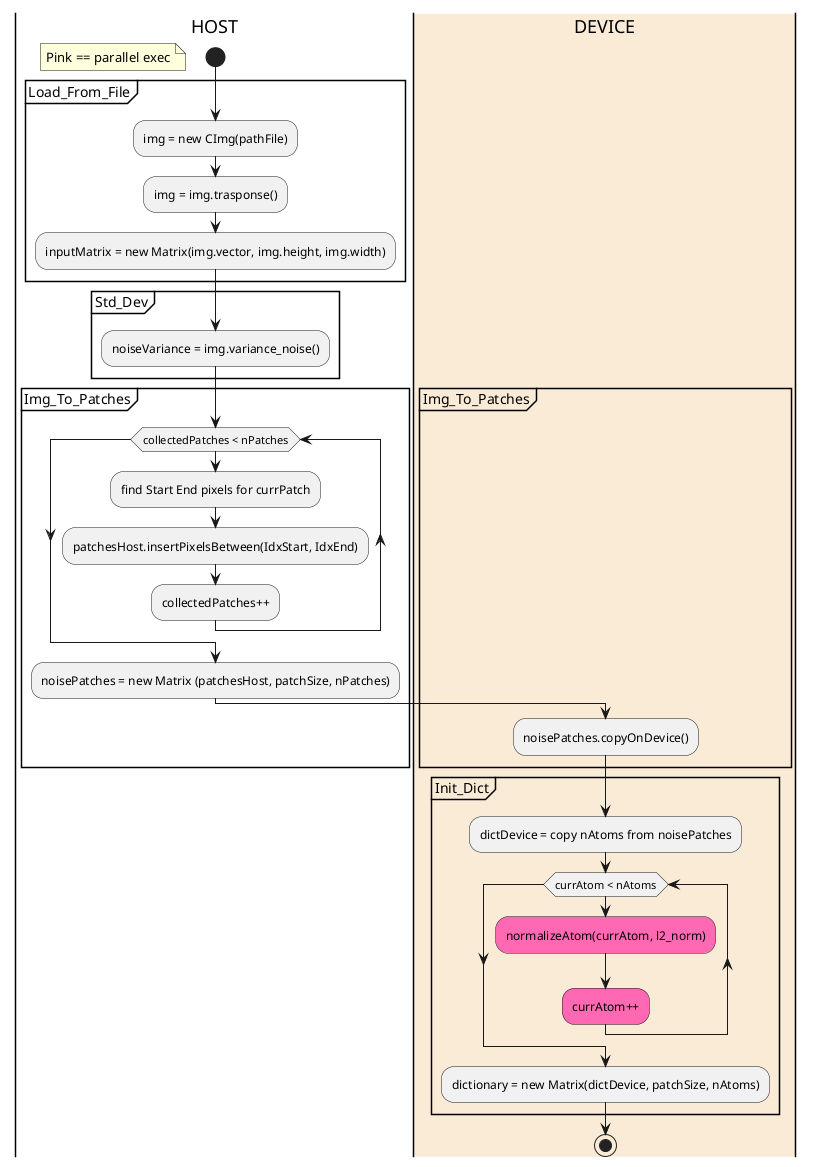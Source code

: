@startuml InitializationDiagram
|HOST|
start
floating note: Pink == parallel exec

partition Load_From_File {
    :img = new CImg(pathFile);
    :img = img.trasponse();
    :inputMatrix = new Matrix(img.vector, img.height, img.width); 
}

partition Std_Dev {
    :noiseVariance = img.variance_noise();
}
partition Img_To_Patches {
    while (collectedPatches < nPatches)
        :find Start End pixels for currPatch;
        :patchesHost.insertPixelsBetween(IdxStart, IdxEnd);
        :collectedPatches++;
    endwhile
    :noisePatches = new Matrix (patchesHost, patchSize, nPatches);
    |#AntiqueWhite|DEVICE|
    :noisePatches.copyOnDevice();
}

partition Init_Dict {
    :dictDevice = copy nAtoms from noisePatches;
    #HotPink:while (currAtom < nAtoms)
            #HotPink:normalizeAtom(currAtom, l2_norm);
            #HotPink:currAtom++;
    endwhile
    :dictionary = new Matrix(dictDevice, patchSize, nAtoms);
}
stop

@enduml